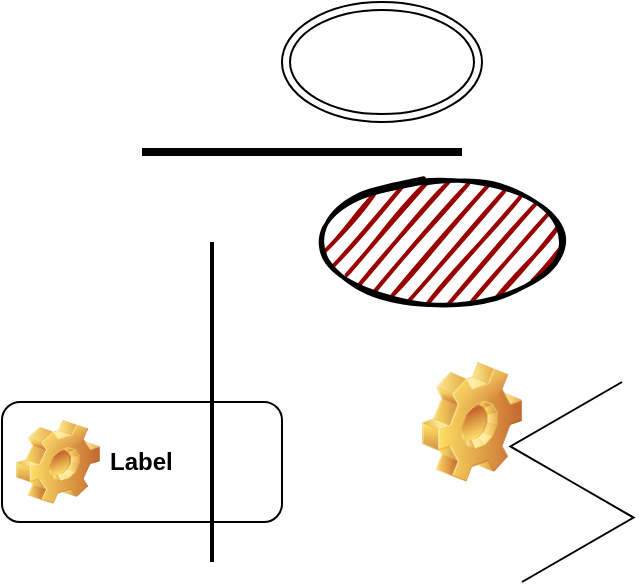<mxfile version="21.1.1" type="github">
  <diagram name="第 1 页" id="c74Vmq0IFOdhgxnJxEoF">
    <mxGraphModel dx="785" dy="669" grid="1" gridSize="10" guides="1" tooltips="1" connect="1" arrows="1" fold="1" page="1" pageScale="1" pageWidth="827" pageHeight="1169" math="0" shadow="0">
      <root>
        <mxCell id="0" />
        <mxCell id="1" parent="0" />
        <mxCell id="rVknzTWTV5RjkSQK4AqX-1" value="" style="ellipse;shape=doubleEllipse;whiteSpace=wrap;html=1;" vertex="1" parent="1">
          <mxGeometry x="160" y="220" width="100" height="60" as="geometry" />
        </mxCell>
        <mxCell id="rVknzTWTV5RjkSQK4AqX-2" value="" style="ellipse;whiteSpace=wrap;html=1;strokeWidth=2;fillWeight=2;hachureGap=8;fillColor=#990000;fillStyle=dots;sketch=1;" vertex="1" parent="1">
          <mxGeometry x="180" y="310" width="120" height="60" as="geometry" />
        </mxCell>
        <mxCell id="rVknzTWTV5RjkSQK4AqX-3" value="" style="edgeStyle=isometricEdgeStyle;endArrow=none;html=1;rounded=0;" edge="1" parent="1">
          <mxGeometry width="50" height="100" relative="1" as="geometry">
            <mxPoint x="280" y="510" as="sourcePoint" />
            <mxPoint x="330" y="410" as="targetPoint" />
          </mxGeometry>
        </mxCell>
        <mxCell id="rVknzTWTV5RjkSQK4AqX-4" value="" style="shape=image;html=1;verticalLabelPosition=bottom;verticalAlign=top;imageAspect=0;image=img/clipart/Gear_128x128.png" vertex="1" parent="1">
          <mxGeometry x="230" y="400" width="50" height="60" as="geometry" />
        </mxCell>
        <mxCell id="rVknzTWTV5RjkSQK4AqX-5" value="Label" style="label;whiteSpace=wrap;html=1;image=img/clipart/Gear_128x128.png" vertex="1" parent="1">
          <mxGeometry x="20" y="420" width="140" height="60" as="geometry" />
        </mxCell>
        <mxCell id="rVknzTWTV5RjkSQK4AqX-6" value="" style="line;strokeWidth=4;html=1;perimeter=backbonePerimeter;points=[];outlineConnect=0;" vertex="1" parent="1">
          <mxGeometry x="90" y="290" width="160" height="10" as="geometry" />
        </mxCell>
        <mxCell id="rVknzTWTV5RjkSQK4AqX-7" value="" style="line;strokeWidth=2;direction=south;html=1;" vertex="1" parent="1">
          <mxGeometry x="120" y="340" width="10" height="160" as="geometry" />
        </mxCell>
      </root>
    </mxGraphModel>
  </diagram>
</mxfile>
